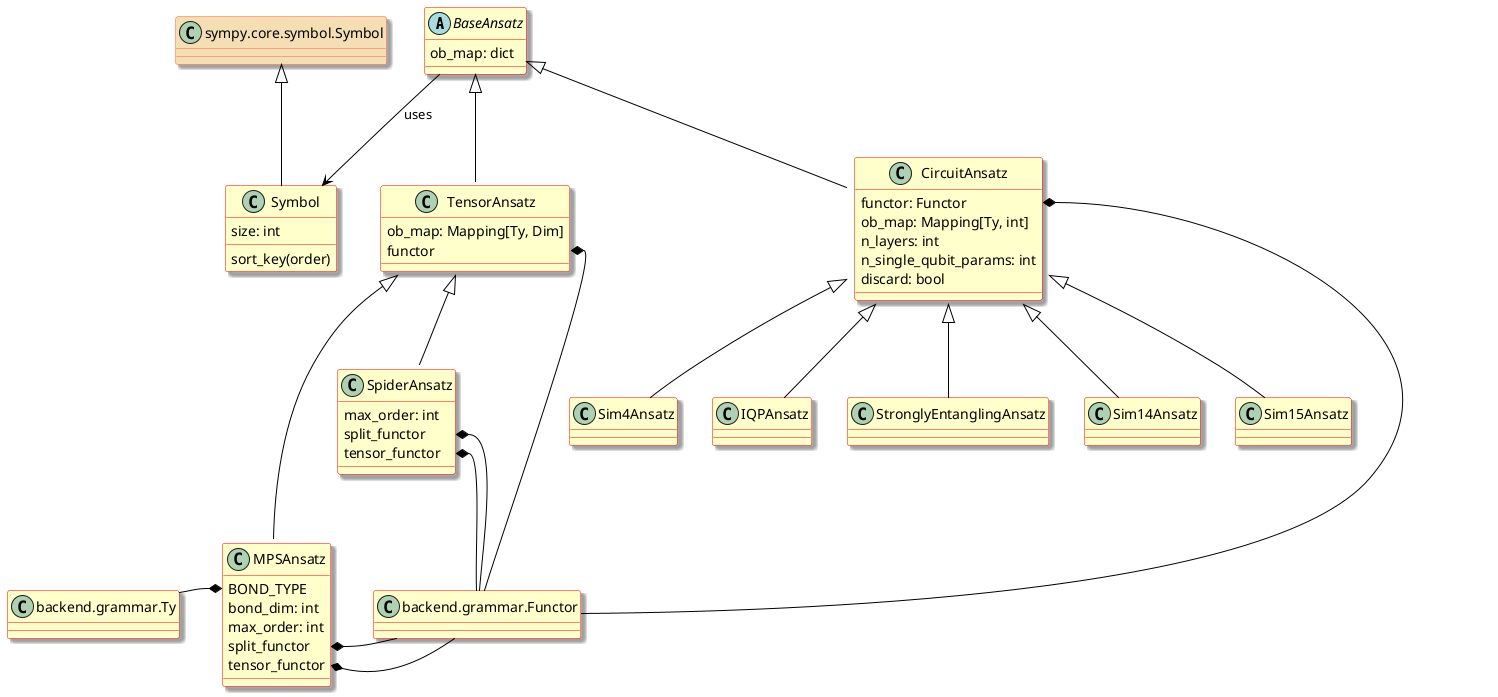 @startuml

set namespaceseparator none
skinparam dpi 96
skinparam shadowing true
skinparam ArrowColor Black
skinparam class {
  backgroundColor Business
  borderColor Red
}

abstract class BaseAnsatz {
    ob_map: dict
}
class TensorAnsatz {
    ob_map: Mapping[Ty, Dim]
    functor
}
class CircuitAnsatz {
    functor: Functor
    ob_map: Mapping[Ty, int]
    n_layers: int
    n_single_qubit_params: int
    discard: bool
}
class MPSAnsatz {
    BOND_TYPE
    bond_dim: int
    max_order: int
    split_functor
    tensor_functor
}
class SpiderAnsatz {
    max_order: int
    split_functor
    tensor_functor
}

class IQPAnsatz {}
class StronglyEntanglingAnsatz {}
class Sim14Ansatz {}
class Sim15Ansatz {}
class Sim4Ansatz {}

class Symbol {
    size: int
    sort_key(order)
}
class sympy.core.symbol.Symbol #back:wheat;line:tomato {}

BaseAnsatz <|-- TensorAnsatz
BaseAnsatz <|-- CircuitAnsatz
TensorAnsatz <|-- MPSAnsatz
TensorAnsatz <|-- SpiderAnsatz
CircuitAnsatz <|-- IQPAnsatz
CircuitAnsatz <|-- StronglyEntanglingAnsatz
CircuitAnsatz <|-- Sim14Ansatz
CircuitAnsatz <|-- Sim15Ansatz
CircuitAnsatz <|-- Sim4Ansatz

MPSAnsatz::split_functor *-left- backend.grammar.Functor
MPSAnsatz::tensor_functor *-- backend.grammar.Functor
SpiderAnsatz::split_functor *-- backend.grammar.Functor
SpiderAnsatz::tensor_functor *-- backend.grammar.Functor
MPSAnsatz::BOND_TYPE *--left backend.grammar.Ty
CircuitAnsatz::functor *-- backend.grammar.Functor
TensorAnsatz::functor *-- backend.grammar.Functor
sympy.core.symbol.Symbol <|-- Symbol

BaseAnsatz --> Symbol : uses

@enduml
